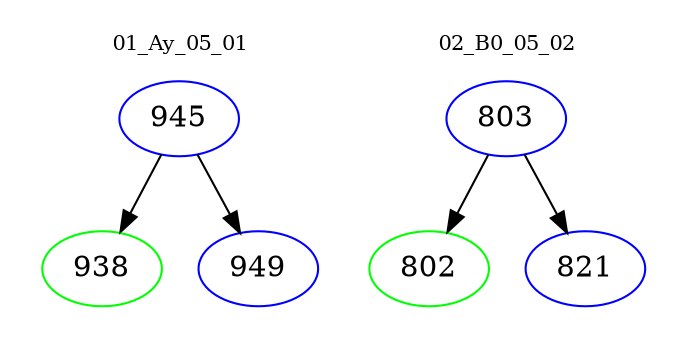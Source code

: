 digraph{
subgraph cluster_0 {
color = white
label = "01_Ay_05_01";
fontsize=10;
T0_945 [label="945", color="blue"]
T0_945 -> T0_938 [color="black"]
T0_938 [label="938", color="green"]
T0_945 -> T0_949 [color="black"]
T0_949 [label="949", color="blue"]
}
subgraph cluster_1 {
color = white
label = "02_B0_05_02";
fontsize=10;
T1_803 [label="803", color="blue"]
T1_803 -> T1_802 [color="black"]
T1_802 [label="802", color="green"]
T1_803 -> T1_821 [color="black"]
T1_821 [label="821", color="blue"]
}
}
